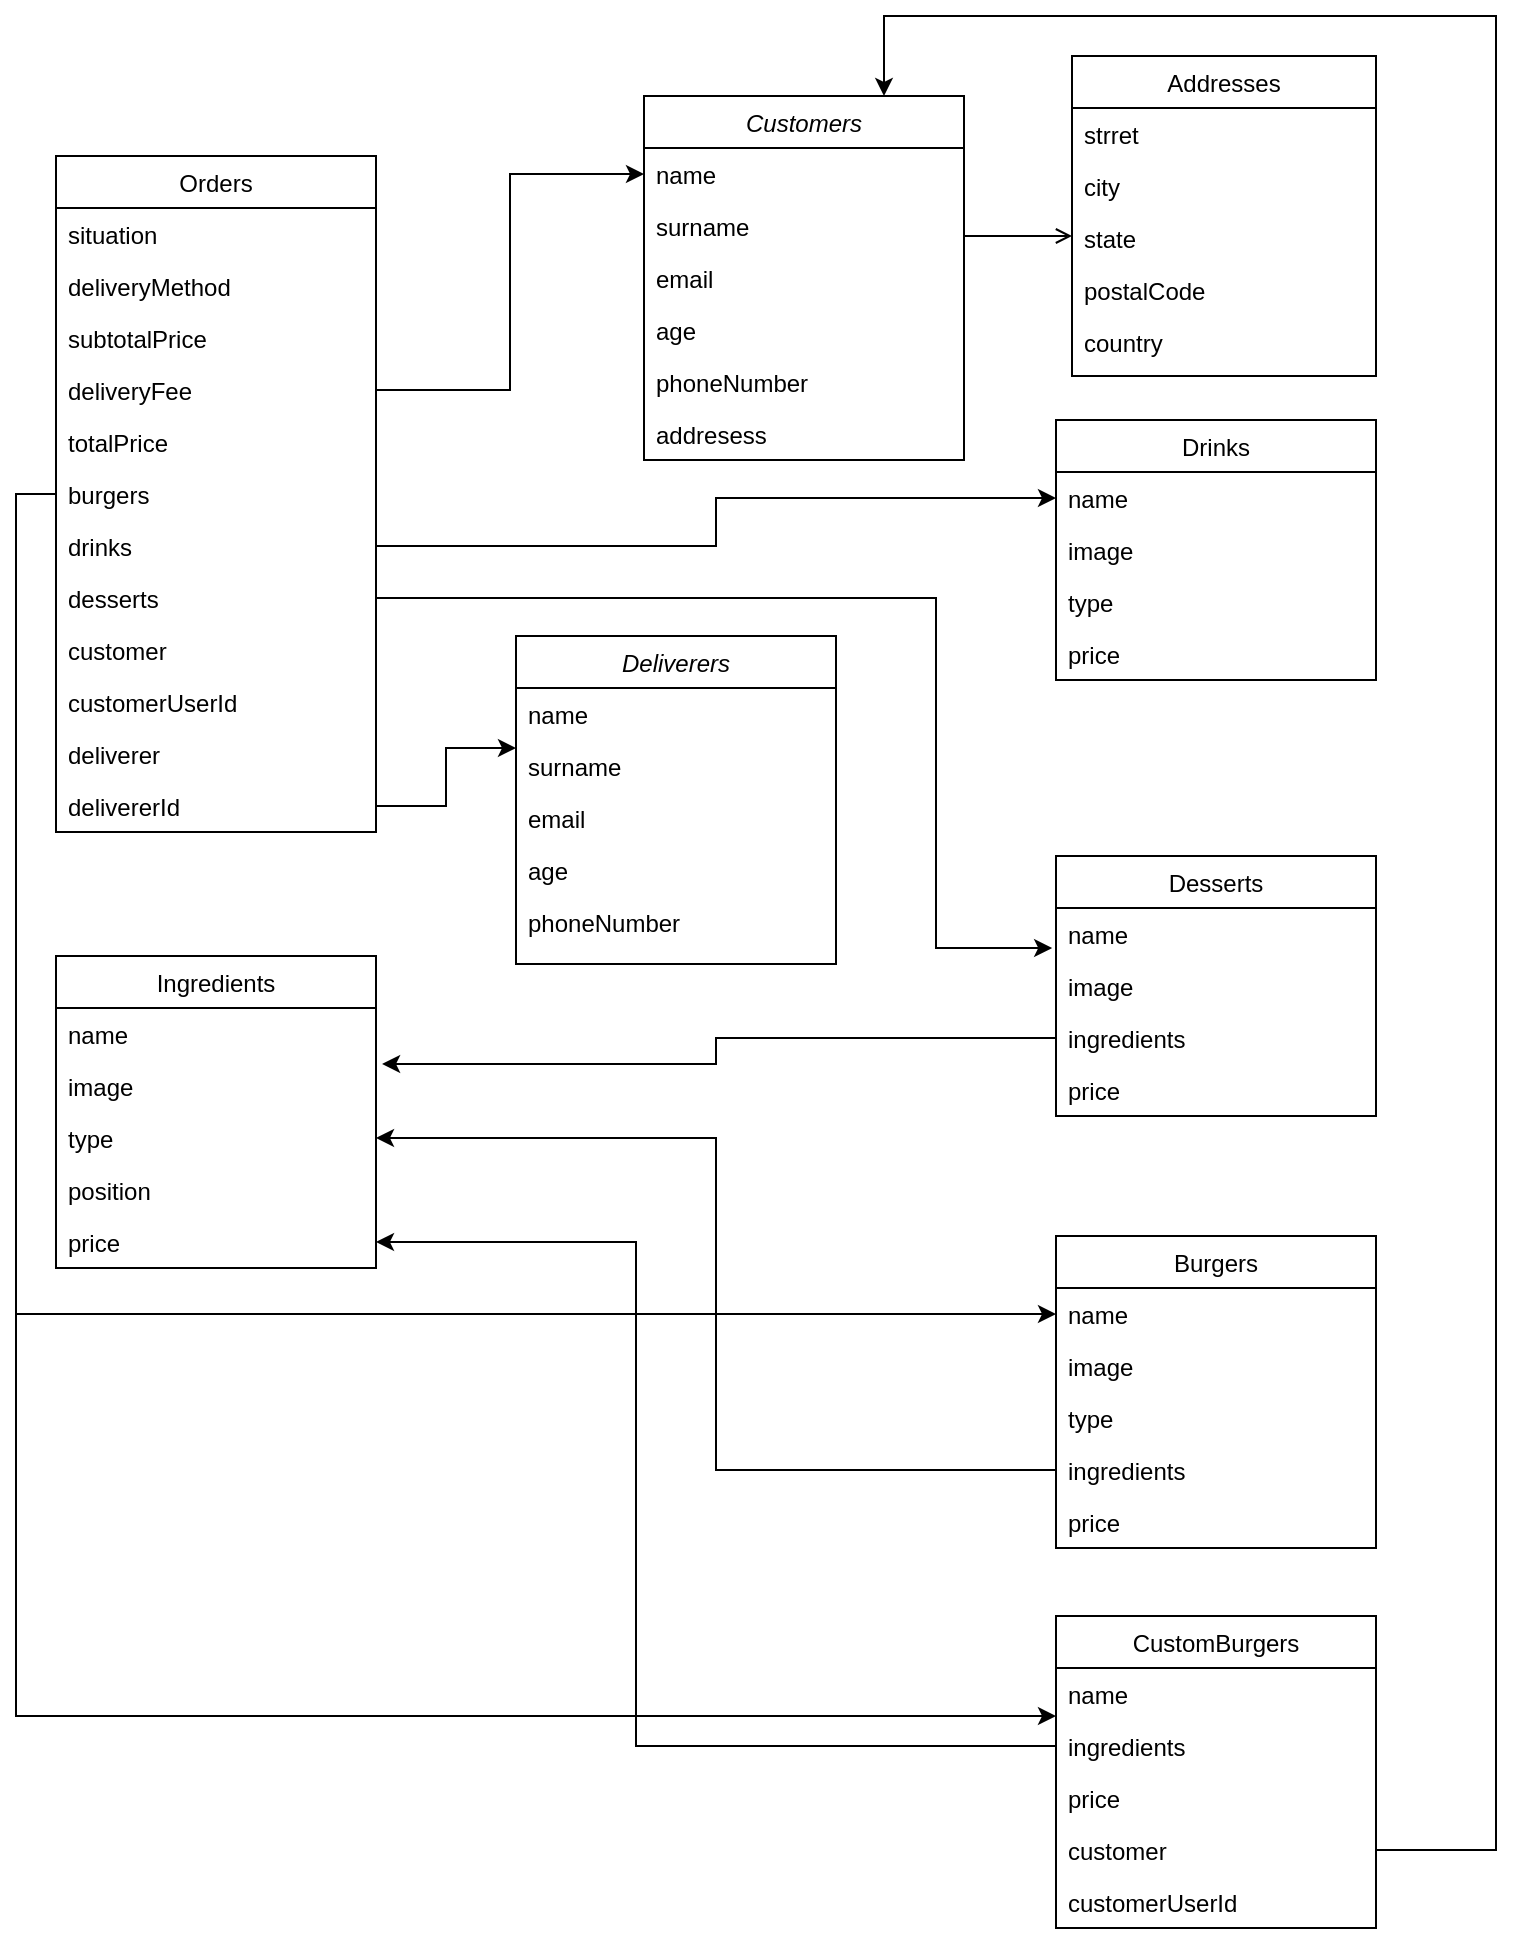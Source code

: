 <mxfile version="13.5.3" type="device"><diagram id="C5RBs43oDa-KdzZeNtuy" name="Page-1"><mxGraphModel dx="1038" dy="547" grid="1" gridSize="10" guides="1" tooltips="1" connect="1" arrows="1" fold="1" page="1" pageScale="1" pageWidth="827" pageHeight="1169" math="0" shadow="0"><root><mxCell id="WIyWlLk6GJQsqaUBKTNV-0"/><mxCell id="WIyWlLk6GJQsqaUBKTNV-1" parent="WIyWlLk6GJQsqaUBKTNV-0"/><mxCell id="zkfFHV4jXpPFQw0GAbJ--26" value="" style="endArrow=open;shadow=0;strokeWidth=1;rounded=0;endFill=1;edgeStyle=elbowEdgeStyle;elbow=vertical;" parent="WIyWlLk6GJQsqaUBKTNV-1" source="zkfFHV4jXpPFQw0GAbJ--0" target="zkfFHV4jXpPFQw0GAbJ--17" edge="1"><mxGeometry x="0.5" y="41" relative="1" as="geometry"><mxPoint x="380" y="192" as="sourcePoint"/><mxPoint x="540" y="192" as="targetPoint"/><mxPoint x="-40" y="32" as="offset"/></mxGeometry></mxCell><mxCell id="EBFkbZ0bnkPOnlAG-ysC-6" value="Orders&#xA;" style="swimlane;fontStyle=0;align=center;verticalAlign=top;childLayout=stackLayout;horizontal=1;startSize=26;horizontalStack=0;resizeParent=1;resizeLast=0;collapsible=1;marginBottom=0;rounded=0;shadow=0;strokeWidth=1;" parent="WIyWlLk6GJQsqaUBKTNV-1" vertex="1"><mxGeometry x="40" y="80" width="160" height="338" as="geometry"><mxRectangle x="130" y="380" width="160" height="26" as="alternateBounds"/></mxGeometry></mxCell><mxCell id="EBFkbZ0bnkPOnlAG-ysC-29" value="situation" style="text;align=left;verticalAlign=top;spacingLeft=4;spacingRight=4;overflow=hidden;rotatable=0;points=[[0,0.5],[1,0.5]];portConstraint=eastwest;" parent="EBFkbZ0bnkPOnlAG-ysC-6" vertex="1"><mxGeometry y="26" width="160" height="26" as="geometry"/></mxCell><mxCell id="EBFkbZ0bnkPOnlAG-ysC-7" value="deliveryMethod" style="text;align=left;verticalAlign=top;spacingLeft=4;spacingRight=4;overflow=hidden;rotatable=0;points=[[0,0.5],[1,0.5]];portConstraint=eastwest;" parent="EBFkbZ0bnkPOnlAG-ysC-6" vertex="1"><mxGeometry y="52" width="160" height="26" as="geometry"/></mxCell><mxCell id="EBFkbZ0bnkPOnlAG-ysC-11" value="subtotalPrice" style="text;align=left;verticalAlign=top;spacingLeft=4;spacingRight=4;overflow=hidden;rotatable=0;points=[[0,0.5],[1,0.5]];portConstraint=eastwest;fontStyle=0" parent="EBFkbZ0bnkPOnlAG-ysC-6" vertex="1"><mxGeometry y="78" width="160" height="26" as="geometry"/></mxCell><mxCell id="EBFkbZ0bnkPOnlAG-ysC-10" value="deliveryFee" style="text;align=left;verticalAlign=top;spacingLeft=4;spacingRight=4;overflow=hidden;rotatable=0;points=[[0,0.5],[1,0.5]];portConstraint=eastwest;" parent="EBFkbZ0bnkPOnlAG-ysC-6" vertex="1"><mxGeometry y="104" width="160" height="26" as="geometry"/></mxCell><mxCell id="EBFkbZ0bnkPOnlAG-ysC-12" value="totalPrice" style="text;align=left;verticalAlign=top;spacingLeft=4;spacingRight=4;overflow=hidden;rotatable=0;points=[[0,0.5],[1,0.5]];portConstraint=eastwest;fontStyle=0" parent="EBFkbZ0bnkPOnlAG-ysC-6" vertex="1"><mxGeometry y="130" width="160" height="26" as="geometry"/></mxCell><mxCell id="EBFkbZ0bnkPOnlAG-ysC-13" value="burgers" style="text;align=left;verticalAlign=top;spacingLeft=4;spacingRight=4;overflow=hidden;rotatable=0;points=[[0,0.5],[1,0.5]];portConstraint=eastwest;fontStyle=0" parent="EBFkbZ0bnkPOnlAG-ysC-6" vertex="1"><mxGeometry y="156" width="160" height="26" as="geometry"/></mxCell><mxCell id="EBFkbZ0bnkPOnlAG-ysC-38" value="drinks" style="text;align=left;verticalAlign=top;spacingLeft=4;spacingRight=4;overflow=hidden;rotatable=0;points=[[0,0.5],[1,0.5]];portConstraint=eastwest;fontStyle=0" parent="EBFkbZ0bnkPOnlAG-ysC-6" vertex="1"><mxGeometry y="182" width="160" height="26" as="geometry"/></mxCell><mxCell id="EBFkbZ0bnkPOnlAG-ysC-47" value="desserts" style="text;align=left;verticalAlign=top;spacingLeft=4;spacingRight=4;overflow=hidden;rotatable=0;points=[[0,0.5],[1,0.5]];portConstraint=eastwest;fontStyle=0" parent="EBFkbZ0bnkPOnlAG-ysC-6" vertex="1"><mxGeometry y="208" width="160" height="26" as="geometry"/></mxCell><mxCell id="EBFkbZ0bnkPOnlAG-ysC-14" value="customer" style="text;align=left;verticalAlign=top;spacingLeft=4;spacingRight=4;overflow=hidden;rotatable=0;points=[[0,0.5],[1,0.5]];portConstraint=eastwest;fontStyle=0" parent="EBFkbZ0bnkPOnlAG-ysC-6" vertex="1"><mxGeometry y="234" width="160" height="26" as="geometry"/></mxCell><mxCell id="EBFkbZ0bnkPOnlAG-ysC-15" value="customerUserId" style="text;align=left;verticalAlign=top;spacingLeft=4;spacingRight=4;overflow=hidden;rotatable=0;points=[[0,0.5],[1,0.5]];portConstraint=eastwest;fontStyle=0" parent="EBFkbZ0bnkPOnlAG-ysC-6" vertex="1"><mxGeometry y="260" width="160" height="26" as="geometry"/></mxCell><mxCell id="EBFkbZ0bnkPOnlAG-ysC-16" value="deliverer" style="text;align=left;verticalAlign=top;spacingLeft=4;spacingRight=4;overflow=hidden;rotatable=0;points=[[0,0.5],[1,0.5]];portConstraint=eastwest;fontStyle=0" parent="EBFkbZ0bnkPOnlAG-ysC-6" vertex="1"><mxGeometry y="286" width="160" height="26" as="geometry"/></mxCell><mxCell id="EBFkbZ0bnkPOnlAG-ysC-17" value="delivererId" style="text;align=left;verticalAlign=top;spacingLeft=4;spacingRight=4;overflow=hidden;rotatable=0;points=[[0,0.5],[1,0.5]];portConstraint=eastwest;fontStyle=0" parent="EBFkbZ0bnkPOnlAG-ysC-6" vertex="1"><mxGeometry y="312" width="160" height="26" as="geometry"/></mxCell><mxCell id="zkfFHV4jXpPFQw0GAbJ--13" value="Ingredients&#xA;" style="swimlane;fontStyle=0;align=center;verticalAlign=top;childLayout=stackLayout;horizontal=1;startSize=26;horizontalStack=0;resizeParent=1;resizeLast=0;collapsible=1;marginBottom=0;rounded=0;shadow=0;strokeWidth=1;" parent="WIyWlLk6GJQsqaUBKTNV-1" vertex="1"><mxGeometry x="40" y="480" width="160" height="156" as="geometry"><mxRectangle x="340" y="380" width="170" height="26" as="alternateBounds"/></mxGeometry></mxCell><mxCell id="zkfFHV4jXpPFQw0GAbJ--14" value="name" style="text;align=left;verticalAlign=top;spacingLeft=4;spacingRight=4;overflow=hidden;rotatable=0;points=[[0,0.5],[1,0.5]];portConstraint=eastwest;" parent="zkfFHV4jXpPFQw0GAbJ--13" vertex="1"><mxGeometry y="26" width="160" height="26" as="geometry"/></mxCell><mxCell id="EBFkbZ0bnkPOnlAG-ysC-30" value="image" style="text;align=left;verticalAlign=top;spacingLeft=4;spacingRight=4;overflow=hidden;rotatable=0;points=[[0,0.5],[1,0.5]];portConstraint=eastwest;" parent="zkfFHV4jXpPFQw0GAbJ--13" vertex="1"><mxGeometry y="52" width="160" height="26" as="geometry"/></mxCell><mxCell id="EBFkbZ0bnkPOnlAG-ysC-2" value="type" style="text;align=left;verticalAlign=top;spacingLeft=4;spacingRight=4;overflow=hidden;rotatable=0;points=[[0,0.5],[1,0.5]];portConstraint=eastwest;" parent="zkfFHV4jXpPFQw0GAbJ--13" vertex="1"><mxGeometry y="78" width="160" height="26" as="geometry"/></mxCell><mxCell id="EBFkbZ0bnkPOnlAG-ysC-3" value="position" style="text;align=left;verticalAlign=top;spacingLeft=4;spacingRight=4;overflow=hidden;rotatable=0;points=[[0,0.5],[1,0.5]];portConstraint=eastwest;" parent="zkfFHV4jXpPFQw0GAbJ--13" vertex="1"><mxGeometry y="104" width="160" height="26" as="geometry"/></mxCell><mxCell id="EBFkbZ0bnkPOnlAG-ysC-4" value="price" style="text;align=left;verticalAlign=top;spacingLeft=4;spacingRight=4;overflow=hidden;rotatable=0;points=[[0,0.5],[1,0.5]];portConstraint=eastwest;" parent="zkfFHV4jXpPFQw0GAbJ--13" vertex="1"><mxGeometry y="130" width="160" height="26" as="geometry"/></mxCell><mxCell id="EBFkbZ0bnkPOnlAG-ysC-25" style="edgeStyle=orthogonalEdgeStyle;rounded=0;orthogonalLoop=1;jettySize=auto;html=1;exitX=1;exitY=0.5;exitDx=0;exitDy=0;entryX=0;entryY=0.154;entryDx=0;entryDy=0;entryPerimeter=0;" parent="WIyWlLk6GJQsqaUBKTNV-1" source="EBFkbZ0bnkPOnlAG-ysC-17" target="EBFkbZ0bnkPOnlAG-ysC-20" edge="1"><mxGeometry relative="1" as="geometry"/></mxCell><mxCell id="EBFkbZ0bnkPOnlAG-ysC-26" style="edgeStyle=orthogonalEdgeStyle;rounded=0;orthogonalLoop=1;jettySize=auto;html=1;exitX=1;exitY=0.5;exitDx=0;exitDy=0;entryX=0;entryY=0.5;entryDx=0;entryDy=0;" parent="WIyWlLk6GJQsqaUBKTNV-1" source="EBFkbZ0bnkPOnlAG-ysC-10" target="zkfFHV4jXpPFQw0GAbJ--1" edge="1"><mxGeometry relative="1" as="geometry"/></mxCell><mxCell id="EBFkbZ0bnkPOnlAG-ysC-27" style="edgeStyle=orthogonalEdgeStyle;rounded=0;orthogonalLoop=1;jettySize=auto;html=1;exitX=0;exitY=0.5;exitDx=0;exitDy=0;entryX=1;entryY=0.5;entryDx=0;entryDy=0;" parent="WIyWlLk6GJQsqaUBKTNV-1" source="zkfFHV4jXpPFQw0GAbJ--10" target="EBFkbZ0bnkPOnlAG-ysC-2" edge="1"><mxGeometry relative="1" as="geometry"/></mxCell><mxCell id="EBFkbZ0bnkPOnlAG-ysC-39" style="edgeStyle=orthogonalEdgeStyle;rounded=0;orthogonalLoop=1;jettySize=auto;html=1;exitX=1;exitY=0.5;exitDx=0;exitDy=0;entryX=0;entryY=0.5;entryDx=0;entryDy=0;" parent="WIyWlLk6GJQsqaUBKTNV-1" source="EBFkbZ0bnkPOnlAG-ysC-38" target="EBFkbZ0bnkPOnlAG-ysC-33" edge="1"><mxGeometry relative="1" as="geometry"/></mxCell><mxCell id="EBFkbZ0bnkPOnlAG-ysC-45" style="edgeStyle=orthogonalEdgeStyle;rounded=0;orthogonalLoop=1;jettySize=auto;html=1;exitX=0;exitY=0.5;exitDx=0;exitDy=0;entryX=1.019;entryY=0.077;entryDx=0;entryDy=0;entryPerimeter=0;" parent="WIyWlLk6GJQsqaUBKTNV-1" source="EBFkbZ0bnkPOnlAG-ysC-43" target="EBFkbZ0bnkPOnlAG-ysC-30" edge="1"><mxGeometry relative="1" as="geometry"/></mxCell><mxCell id="zkfFHV4jXpPFQw0GAbJ--17" value="Addresses&#xA;" style="swimlane;fontStyle=0;align=center;verticalAlign=top;childLayout=stackLayout;horizontal=1;startSize=26;horizontalStack=0;resizeParent=1;resizeLast=0;collapsible=1;marginBottom=0;rounded=0;shadow=0;strokeWidth=1;" parent="WIyWlLk6GJQsqaUBKTNV-1" vertex="1"><mxGeometry x="548" y="30" width="152" height="160" as="geometry"><mxRectangle x="550" y="140" width="160" height="26" as="alternateBounds"/></mxGeometry></mxCell><mxCell id="zkfFHV4jXpPFQw0GAbJ--18" value="strret" style="text;align=left;verticalAlign=top;spacingLeft=4;spacingRight=4;overflow=hidden;rotatable=0;points=[[0,0.5],[1,0.5]];portConstraint=eastwest;" parent="zkfFHV4jXpPFQw0GAbJ--17" vertex="1"><mxGeometry y="26" width="152" height="26" as="geometry"/></mxCell><mxCell id="zkfFHV4jXpPFQw0GAbJ--19" value="city" style="text;align=left;verticalAlign=top;spacingLeft=4;spacingRight=4;overflow=hidden;rotatable=0;points=[[0,0.5],[1,0.5]];portConstraint=eastwest;rounded=0;shadow=0;html=0;" parent="zkfFHV4jXpPFQw0GAbJ--17" vertex="1"><mxGeometry y="52" width="152" height="26" as="geometry"/></mxCell><mxCell id="zkfFHV4jXpPFQw0GAbJ--20" value="state" style="text;align=left;verticalAlign=top;spacingLeft=4;spacingRight=4;overflow=hidden;rotatable=0;points=[[0,0.5],[1,0.5]];portConstraint=eastwest;rounded=0;shadow=0;html=0;" parent="zkfFHV4jXpPFQw0GAbJ--17" vertex="1"><mxGeometry y="78" width="152" height="26" as="geometry"/></mxCell><mxCell id="zkfFHV4jXpPFQw0GAbJ--21" value="postalCode" style="text;align=left;verticalAlign=top;spacingLeft=4;spacingRight=4;overflow=hidden;rotatable=0;points=[[0,0.5],[1,0.5]];portConstraint=eastwest;rounded=0;shadow=0;html=0;" parent="zkfFHV4jXpPFQw0GAbJ--17" vertex="1"><mxGeometry y="104" width="152" height="26" as="geometry"/></mxCell><mxCell id="zkfFHV4jXpPFQw0GAbJ--22" value="country" style="text;align=left;verticalAlign=top;spacingLeft=4;spacingRight=4;overflow=hidden;rotatable=0;points=[[0,0.5],[1,0.5]];portConstraint=eastwest;rounded=0;shadow=0;html=0;" parent="zkfFHV4jXpPFQw0GAbJ--17" vertex="1"><mxGeometry y="130" width="152" height="26" as="geometry"/></mxCell><mxCell id="EBFkbZ0bnkPOnlAG-ysC-40" value="Desserts" style="swimlane;fontStyle=0;align=center;verticalAlign=top;childLayout=stackLayout;horizontal=1;startSize=26;horizontalStack=0;resizeParent=1;resizeLast=0;collapsible=1;marginBottom=0;rounded=0;shadow=0;strokeWidth=1;" parent="WIyWlLk6GJQsqaUBKTNV-1" vertex="1"><mxGeometry x="540" y="430" width="160" height="130" as="geometry"><mxRectangle x="130" y="380" width="160" height="26" as="alternateBounds"/></mxGeometry></mxCell><mxCell id="EBFkbZ0bnkPOnlAG-ysC-41" value="name" style="text;align=left;verticalAlign=top;spacingLeft=4;spacingRight=4;overflow=hidden;rotatable=0;points=[[0,0.5],[1,0.5]];portConstraint=eastwest;" parent="EBFkbZ0bnkPOnlAG-ysC-40" vertex="1"><mxGeometry y="26" width="160" height="26" as="geometry"/></mxCell><mxCell id="EBFkbZ0bnkPOnlAG-ysC-42" value="image" style="text;align=left;verticalAlign=top;spacingLeft=4;spacingRight=4;overflow=hidden;rotatable=0;points=[[0,0.5],[1,0.5]];portConstraint=eastwest;rounded=0;shadow=0;html=0;" parent="EBFkbZ0bnkPOnlAG-ysC-40" vertex="1"><mxGeometry y="52" width="160" height="26" as="geometry"/></mxCell><mxCell id="EBFkbZ0bnkPOnlAG-ysC-43" value="ingredients" style="text;align=left;verticalAlign=top;spacingLeft=4;spacingRight=4;overflow=hidden;rotatable=0;points=[[0,0.5],[1,0.5]];portConstraint=eastwest;rounded=0;shadow=0;html=0;" parent="EBFkbZ0bnkPOnlAG-ysC-40" vertex="1"><mxGeometry y="78" width="160" height="26" as="geometry"/></mxCell><mxCell id="EBFkbZ0bnkPOnlAG-ysC-44" value="price" style="text;align=left;verticalAlign=top;spacingLeft=4;spacingRight=4;overflow=hidden;rotatable=0;points=[[0,0.5],[1,0.5]];portConstraint=eastwest;" parent="EBFkbZ0bnkPOnlAG-ysC-40" vertex="1"><mxGeometry y="104" width="160" height="26" as="geometry"/></mxCell><mxCell id="EBFkbZ0bnkPOnlAG-ysC-48" style="edgeStyle=orthogonalEdgeStyle;rounded=0;orthogonalLoop=1;jettySize=auto;html=1;exitX=1;exitY=0.5;exitDx=0;exitDy=0;entryX=-0.012;entryY=0.769;entryDx=0;entryDy=0;entryPerimeter=0;" parent="WIyWlLk6GJQsqaUBKTNV-1" source="EBFkbZ0bnkPOnlAG-ysC-47" target="EBFkbZ0bnkPOnlAG-ysC-41" edge="1"><mxGeometry relative="1" as="geometry"><Array as="points"><mxPoint x="480" y="301"/><mxPoint x="480" y="476"/></Array></mxGeometry></mxCell><mxCell id="EBFkbZ0bnkPOnlAG-ysC-18" value="Deliverers" style="swimlane;fontStyle=2;align=center;verticalAlign=top;childLayout=stackLayout;horizontal=1;startSize=26;horizontalStack=0;resizeParent=1;resizeLast=0;collapsible=1;marginBottom=0;rounded=0;shadow=0;strokeWidth=1;" parent="WIyWlLk6GJQsqaUBKTNV-1" vertex="1"><mxGeometry x="270" y="320" width="160" height="164" as="geometry"><mxRectangle x="230" y="140" width="160" height="26" as="alternateBounds"/></mxGeometry></mxCell><mxCell id="EBFkbZ0bnkPOnlAG-ysC-19" value="name" style="text;align=left;verticalAlign=top;spacingLeft=4;spacingRight=4;overflow=hidden;rotatable=0;points=[[0,0.5],[1,0.5]];portConstraint=eastwest;" parent="EBFkbZ0bnkPOnlAG-ysC-18" vertex="1"><mxGeometry y="26" width="160" height="26" as="geometry"/></mxCell><mxCell id="EBFkbZ0bnkPOnlAG-ysC-20" value="surname" style="text;align=left;verticalAlign=top;spacingLeft=4;spacingRight=4;overflow=hidden;rotatable=0;points=[[0,0.5],[1,0.5]];portConstraint=eastwest;rounded=0;shadow=0;html=0;" parent="EBFkbZ0bnkPOnlAG-ysC-18" vertex="1"><mxGeometry y="52" width="160" height="26" as="geometry"/></mxCell><mxCell id="EBFkbZ0bnkPOnlAG-ysC-21" value="email" style="text;align=left;verticalAlign=top;spacingLeft=4;spacingRight=4;overflow=hidden;rotatable=0;points=[[0,0.5],[1,0.5]];portConstraint=eastwest;rounded=0;shadow=0;html=0;" parent="EBFkbZ0bnkPOnlAG-ysC-18" vertex="1"><mxGeometry y="78" width="160" height="26" as="geometry"/></mxCell><mxCell id="EBFkbZ0bnkPOnlAG-ysC-22" value="age" style="text;align=left;verticalAlign=top;spacingLeft=4;spacingRight=4;overflow=hidden;rotatable=0;points=[[0,0.5],[1,0.5]];portConstraint=eastwest;" parent="EBFkbZ0bnkPOnlAG-ysC-18" vertex="1"><mxGeometry y="104" width="160" height="26" as="geometry"/></mxCell><mxCell id="EBFkbZ0bnkPOnlAG-ysC-23" value="phoneNumber" style="text;align=left;verticalAlign=top;spacingLeft=4;spacingRight=4;overflow=hidden;rotatable=0;points=[[0,0.5],[1,0.5]];portConstraint=eastwest;rounded=0;shadow=0;html=0;" parent="EBFkbZ0bnkPOnlAG-ysC-18" vertex="1"><mxGeometry y="130" width="160" height="26" as="geometry"/></mxCell><mxCell id="zkfFHV4jXpPFQw0GAbJ--0" value="Customers" style="swimlane;fontStyle=2;align=center;verticalAlign=top;childLayout=stackLayout;horizontal=1;startSize=26;horizontalStack=0;resizeParent=1;resizeLast=0;collapsible=1;marginBottom=0;rounded=0;shadow=0;strokeWidth=1;" parent="WIyWlLk6GJQsqaUBKTNV-1" vertex="1"><mxGeometry x="334" y="50" width="160" height="182" as="geometry"><mxRectangle x="230" y="140" width="160" height="26" as="alternateBounds"/></mxGeometry></mxCell><mxCell id="zkfFHV4jXpPFQw0GAbJ--1" value="name" style="text;align=left;verticalAlign=top;spacingLeft=4;spacingRight=4;overflow=hidden;rotatable=0;points=[[0,0.5],[1,0.5]];portConstraint=eastwest;" parent="zkfFHV4jXpPFQw0GAbJ--0" vertex="1"><mxGeometry y="26" width="160" height="26" as="geometry"/></mxCell><mxCell id="zkfFHV4jXpPFQw0GAbJ--2" value="surname" style="text;align=left;verticalAlign=top;spacingLeft=4;spacingRight=4;overflow=hidden;rotatable=0;points=[[0,0.5],[1,0.5]];portConstraint=eastwest;rounded=0;shadow=0;html=0;" parent="zkfFHV4jXpPFQw0GAbJ--0" vertex="1"><mxGeometry y="52" width="160" height="26" as="geometry"/></mxCell><mxCell id="zkfFHV4jXpPFQw0GAbJ--3" value="email" style="text;align=left;verticalAlign=top;spacingLeft=4;spacingRight=4;overflow=hidden;rotatable=0;points=[[0,0.5],[1,0.5]];portConstraint=eastwest;rounded=0;shadow=0;html=0;" parent="zkfFHV4jXpPFQw0GAbJ--0" vertex="1"><mxGeometry y="78" width="160" height="26" as="geometry"/></mxCell><mxCell id="zkfFHV4jXpPFQw0GAbJ--5" value="age" style="text;align=left;verticalAlign=top;spacingLeft=4;spacingRight=4;overflow=hidden;rotatable=0;points=[[0,0.5],[1,0.5]];portConstraint=eastwest;" parent="zkfFHV4jXpPFQw0GAbJ--0" vertex="1"><mxGeometry y="104" width="160" height="26" as="geometry"/></mxCell><mxCell id="EBFkbZ0bnkPOnlAG-ysC-0" value="phoneNumber" style="text;align=left;verticalAlign=top;spacingLeft=4;spacingRight=4;overflow=hidden;rotatable=0;points=[[0,0.5],[1,0.5]];portConstraint=eastwest;rounded=0;shadow=0;html=0;" parent="zkfFHV4jXpPFQw0GAbJ--0" vertex="1"><mxGeometry y="130" width="160" height="26" as="geometry"/></mxCell><mxCell id="EBFkbZ0bnkPOnlAG-ysC-1" value="addresess" style="text;align=left;verticalAlign=top;spacingLeft=4;spacingRight=4;overflow=hidden;rotatable=0;points=[[0,0.5],[1,0.5]];portConstraint=eastwest;rounded=0;shadow=0;html=0;" parent="zkfFHV4jXpPFQw0GAbJ--0" vertex="1"><mxGeometry y="156" width="160" height="26" as="geometry"/></mxCell><mxCell id="zkfFHV4jXpPFQw0GAbJ--6" value="Burgers" style="swimlane;fontStyle=0;align=center;verticalAlign=top;childLayout=stackLayout;horizontal=1;startSize=26;horizontalStack=0;resizeParent=1;resizeLast=0;collapsible=1;marginBottom=0;rounded=0;shadow=0;strokeWidth=1;" parent="WIyWlLk6GJQsqaUBKTNV-1" vertex="1"><mxGeometry x="540" y="620" width="160" height="156" as="geometry"><mxRectangle x="130" y="380" width="160" height="26" as="alternateBounds"/></mxGeometry></mxCell><mxCell id="zkfFHV4jXpPFQw0GAbJ--7" value="name" style="text;align=left;verticalAlign=top;spacingLeft=4;spacingRight=4;overflow=hidden;rotatable=0;points=[[0,0.5],[1,0.5]];portConstraint=eastwest;" parent="zkfFHV4jXpPFQw0GAbJ--6" vertex="1"><mxGeometry y="26" width="160" height="26" as="geometry"/></mxCell><mxCell id="EBFkbZ0bnkPOnlAG-ysC-31" value="image" style="text;align=left;verticalAlign=top;spacingLeft=4;spacingRight=4;overflow=hidden;rotatable=0;points=[[0,0.5],[1,0.5]];portConstraint=eastwest;rounded=0;shadow=0;html=0;" parent="zkfFHV4jXpPFQw0GAbJ--6" vertex="1"><mxGeometry y="52" width="160" height="26" as="geometry"/></mxCell><mxCell id="zkfFHV4jXpPFQw0GAbJ--8" value="type" style="text;align=left;verticalAlign=top;spacingLeft=4;spacingRight=4;overflow=hidden;rotatable=0;points=[[0,0.5],[1,0.5]];portConstraint=eastwest;rounded=0;shadow=0;html=0;" parent="zkfFHV4jXpPFQw0GAbJ--6" vertex="1"><mxGeometry y="78" width="160" height="26" as="geometry"/></mxCell><mxCell id="zkfFHV4jXpPFQw0GAbJ--10" value="ingredients" style="text;align=left;verticalAlign=top;spacingLeft=4;spacingRight=4;overflow=hidden;rotatable=0;points=[[0,0.5],[1,0.5]];portConstraint=eastwest;fontStyle=0" parent="zkfFHV4jXpPFQw0GAbJ--6" vertex="1"><mxGeometry y="104" width="160" height="26" as="geometry"/></mxCell><mxCell id="zkfFHV4jXpPFQw0GAbJ--11" value="price" style="text;align=left;verticalAlign=top;spacingLeft=4;spacingRight=4;overflow=hidden;rotatable=0;points=[[0,0.5],[1,0.5]];portConstraint=eastwest;" parent="zkfFHV4jXpPFQw0GAbJ--6" vertex="1"><mxGeometry y="130" width="160" height="26" as="geometry"/></mxCell><mxCell id="EBFkbZ0bnkPOnlAG-ysC-32" value="Drinks" style="swimlane;fontStyle=0;align=center;verticalAlign=top;childLayout=stackLayout;horizontal=1;startSize=26;horizontalStack=0;resizeParent=1;resizeLast=0;collapsible=1;marginBottom=0;rounded=0;shadow=0;strokeWidth=1;" parent="WIyWlLk6GJQsqaUBKTNV-1" vertex="1"><mxGeometry x="540" y="212" width="160" height="130" as="geometry"><mxRectangle x="130" y="380" width="160" height="26" as="alternateBounds"/></mxGeometry></mxCell><mxCell id="EBFkbZ0bnkPOnlAG-ysC-33" value="name" style="text;align=left;verticalAlign=top;spacingLeft=4;spacingRight=4;overflow=hidden;rotatable=0;points=[[0,0.5],[1,0.5]];portConstraint=eastwest;" parent="EBFkbZ0bnkPOnlAG-ysC-32" vertex="1"><mxGeometry y="26" width="160" height="26" as="geometry"/></mxCell><mxCell id="EBFkbZ0bnkPOnlAG-ysC-34" value="image" style="text;align=left;verticalAlign=top;spacingLeft=4;spacingRight=4;overflow=hidden;rotatable=0;points=[[0,0.5],[1,0.5]];portConstraint=eastwest;rounded=0;shadow=0;html=0;" parent="EBFkbZ0bnkPOnlAG-ysC-32" vertex="1"><mxGeometry y="52" width="160" height="26" as="geometry"/></mxCell><mxCell id="EBFkbZ0bnkPOnlAG-ysC-35" value="type" style="text;align=left;verticalAlign=top;spacingLeft=4;spacingRight=4;overflow=hidden;rotatable=0;points=[[0,0.5],[1,0.5]];portConstraint=eastwest;rounded=0;shadow=0;html=0;" parent="EBFkbZ0bnkPOnlAG-ysC-32" vertex="1"><mxGeometry y="78" width="160" height="26" as="geometry"/></mxCell><mxCell id="EBFkbZ0bnkPOnlAG-ysC-37" value="price" style="text;align=left;verticalAlign=top;spacingLeft=4;spacingRight=4;overflow=hidden;rotatable=0;points=[[0,0.5],[1,0.5]];portConstraint=eastwest;" parent="EBFkbZ0bnkPOnlAG-ysC-32" vertex="1"><mxGeometry y="104" width="160" height="26" as="geometry"/></mxCell><mxCell id="kMSxdJ30REJkKpx9obYq-0" value="CustomBurgers" style="swimlane;fontStyle=0;align=center;verticalAlign=top;childLayout=stackLayout;horizontal=1;startSize=26;horizontalStack=0;resizeParent=1;resizeLast=0;collapsible=1;marginBottom=0;rounded=0;shadow=0;strokeWidth=1;" vertex="1" parent="WIyWlLk6GJQsqaUBKTNV-1"><mxGeometry x="540" y="810" width="160" height="156" as="geometry"><mxRectangle x="130" y="380" width="160" height="26" as="alternateBounds"/></mxGeometry></mxCell><mxCell id="kMSxdJ30REJkKpx9obYq-1" value="name" style="text;align=left;verticalAlign=top;spacingLeft=4;spacingRight=4;overflow=hidden;rotatable=0;points=[[0,0.5],[1,0.5]];portConstraint=eastwest;" vertex="1" parent="kMSxdJ30REJkKpx9obYq-0"><mxGeometry y="26" width="160" height="26" as="geometry"/></mxCell><mxCell id="kMSxdJ30REJkKpx9obYq-4" value="ingredients" style="text;align=left;verticalAlign=top;spacingLeft=4;spacingRight=4;overflow=hidden;rotatable=0;points=[[0,0.5],[1,0.5]];portConstraint=eastwest;fontStyle=0" vertex="1" parent="kMSxdJ30REJkKpx9obYq-0"><mxGeometry y="52" width="160" height="26" as="geometry"/></mxCell><mxCell id="kMSxdJ30REJkKpx9obYq-5" value="price" style="text;align=left;verticalAlign=top;spacingLeft=4;spacingRight=4;overflow=hidden;rotatable=0;points=[[0,0.5],[1,0.5]];portConstraint=eastwest;" vertex="1" parent="kMSxdJ30REJkKpx9obYq-0"><mxGeometry y="78" width="160" height="26" as="geometry"/></mxCell><mxCell id="kMSxdJ30REJkKpx9obYq-6" value="customer" style="text;align=left;verticalAlign=top;spacingLeft=4;spacingRight=4;overflow=hidden;rotatable=0;points=[[0,0.5],[1,0.5]];portConstraint=eastwest;" vertex="1" parent="kMSxdJ30REJkKpx9obYq-0"><mxGeometry y="104" width="160" height="26" as="geometry"/></mxCell><mxCell id="kMSxdJ30REJkKpx9obYq-7" value="customerUserId" style="text;align=left;verticalAlign=top;spacingLeft=4;spacingRight=4;overflow=hidden;rotatable=0;points=[[0,0.5],[1,0.5]];portConstraint=eastwest;" vertex="1" parent="kMSxdJ30REJkKpx9obYq-0"><mxGeometry y="130" width="160" height="26" as="geometry"/></mxCell><mxCell id="kMSxdJ30REJkKpx9obYq-8" style="edgeStyle=orthogonalEdgeStyle;rounded=0;orthogonalLoop=1;jettySize=auto;html=1;exitX=1;exitY=0.5;exitDx=0;exitDy=0;entryX=0.75;entryY=0;entryDx=0;entryDy=0;" edge="1" parent="WIyWlLk6GJQsqaUBKTNV-1" source="kMSxdJ30REJkKpx9obYq-6" target="zkfFHV4jXpPFQw0GAbJ--0"><mxGeometry relative="1" as="geometry"><Array as="points"><mxPoint x="760" y="927"/><mxPoint x="760" y="10"/><mxPoint x="454" y="10"/></Array></mxGeometry></mxCell><mxCell id="kMSxdJ30REJkKpx9obYq-9" style="edgeStyle=orthogonalEdgeStyle;rounded=0;orthogonalLoop=1;jettySize=auto;html=1;exitX=0;exitY=0.5;exitDx=0;exitDy=0;entryX=1;entryY=0.5;entryDx=0;entryDy=0;" edge="1" parent="WIyWlLk6GJQsqaUBKTNV-1" source="kMSxdJ30REJkKpx9obYq-4" target="EBFkbZ0bnkPOnlAG-ysC-4"><mxGeometry relative="1" as="geometry"><Array as="points"><mxPoint x="330" y="875"/><mxPoint x="330" y="623"/></Array></mxGeometry></mxCell><mxCell id="kMSxdJ30REJkKpx9obYq-10" style="edgeStyle=orthogonalEdgeStyle;rounded=0;orthogonalLoop=1;jettySize=auto;html=1;exitX=0;exitY=0.5;exitDx=0;exitDy=0;" edge="1" parent="WIyWlLk6GJQsqaUBKTNV-1" source="EBFkbZ0bnkPOnlAG-ysC-13" target="zkfFHV4jXpPFQw0GAbJ--7"><mxGeometry relative="1" as="geometry"/></mxCell><mxCell id="kMSxdJ30REJkKpx9obYq-11" style="edgeStyle=orthogonalEdgeStyle;rounded=0;orthogonalLoop=1;jettySize=auto;html=1;exitX=0;exitY=0.5;exitDx=0;exitDy=0;entryX=0;entryY=0.923;entryDx=0;entryDy=0;entryPerimeter=0;" edge="1" parent="WIyWlLk6GJQsqaUBKTNV-1" source="EBFkbZ0bnkPOnlAG-ysC-13" target="kMSxdJ30REJkKpx9obYq-1"><mxGeometry relative="1" as="geometry"/></mxCell></root></mxGraphModel></diagram></mxfile>